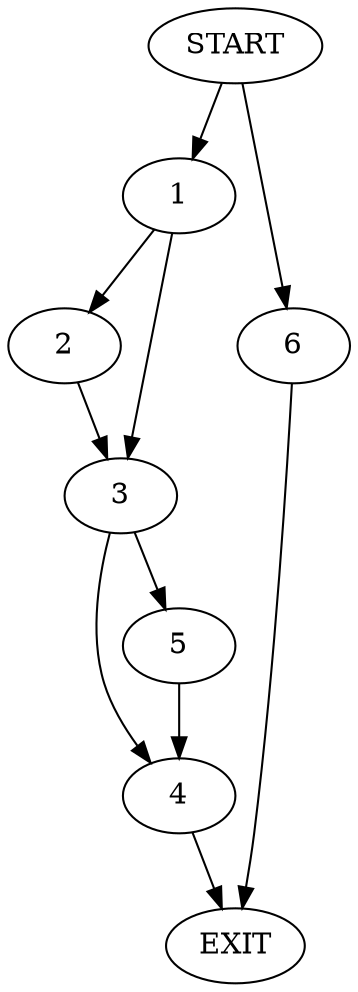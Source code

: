 digraph {
0 [label="START"]
7 [label="EXIT"]
0 -> 1
1 -> 2
1 -> 3
2 -> 3
3 -> 4
3 -> 5
0 -> 6
6 -> 7
5 -> 4
4 -> 7
}
